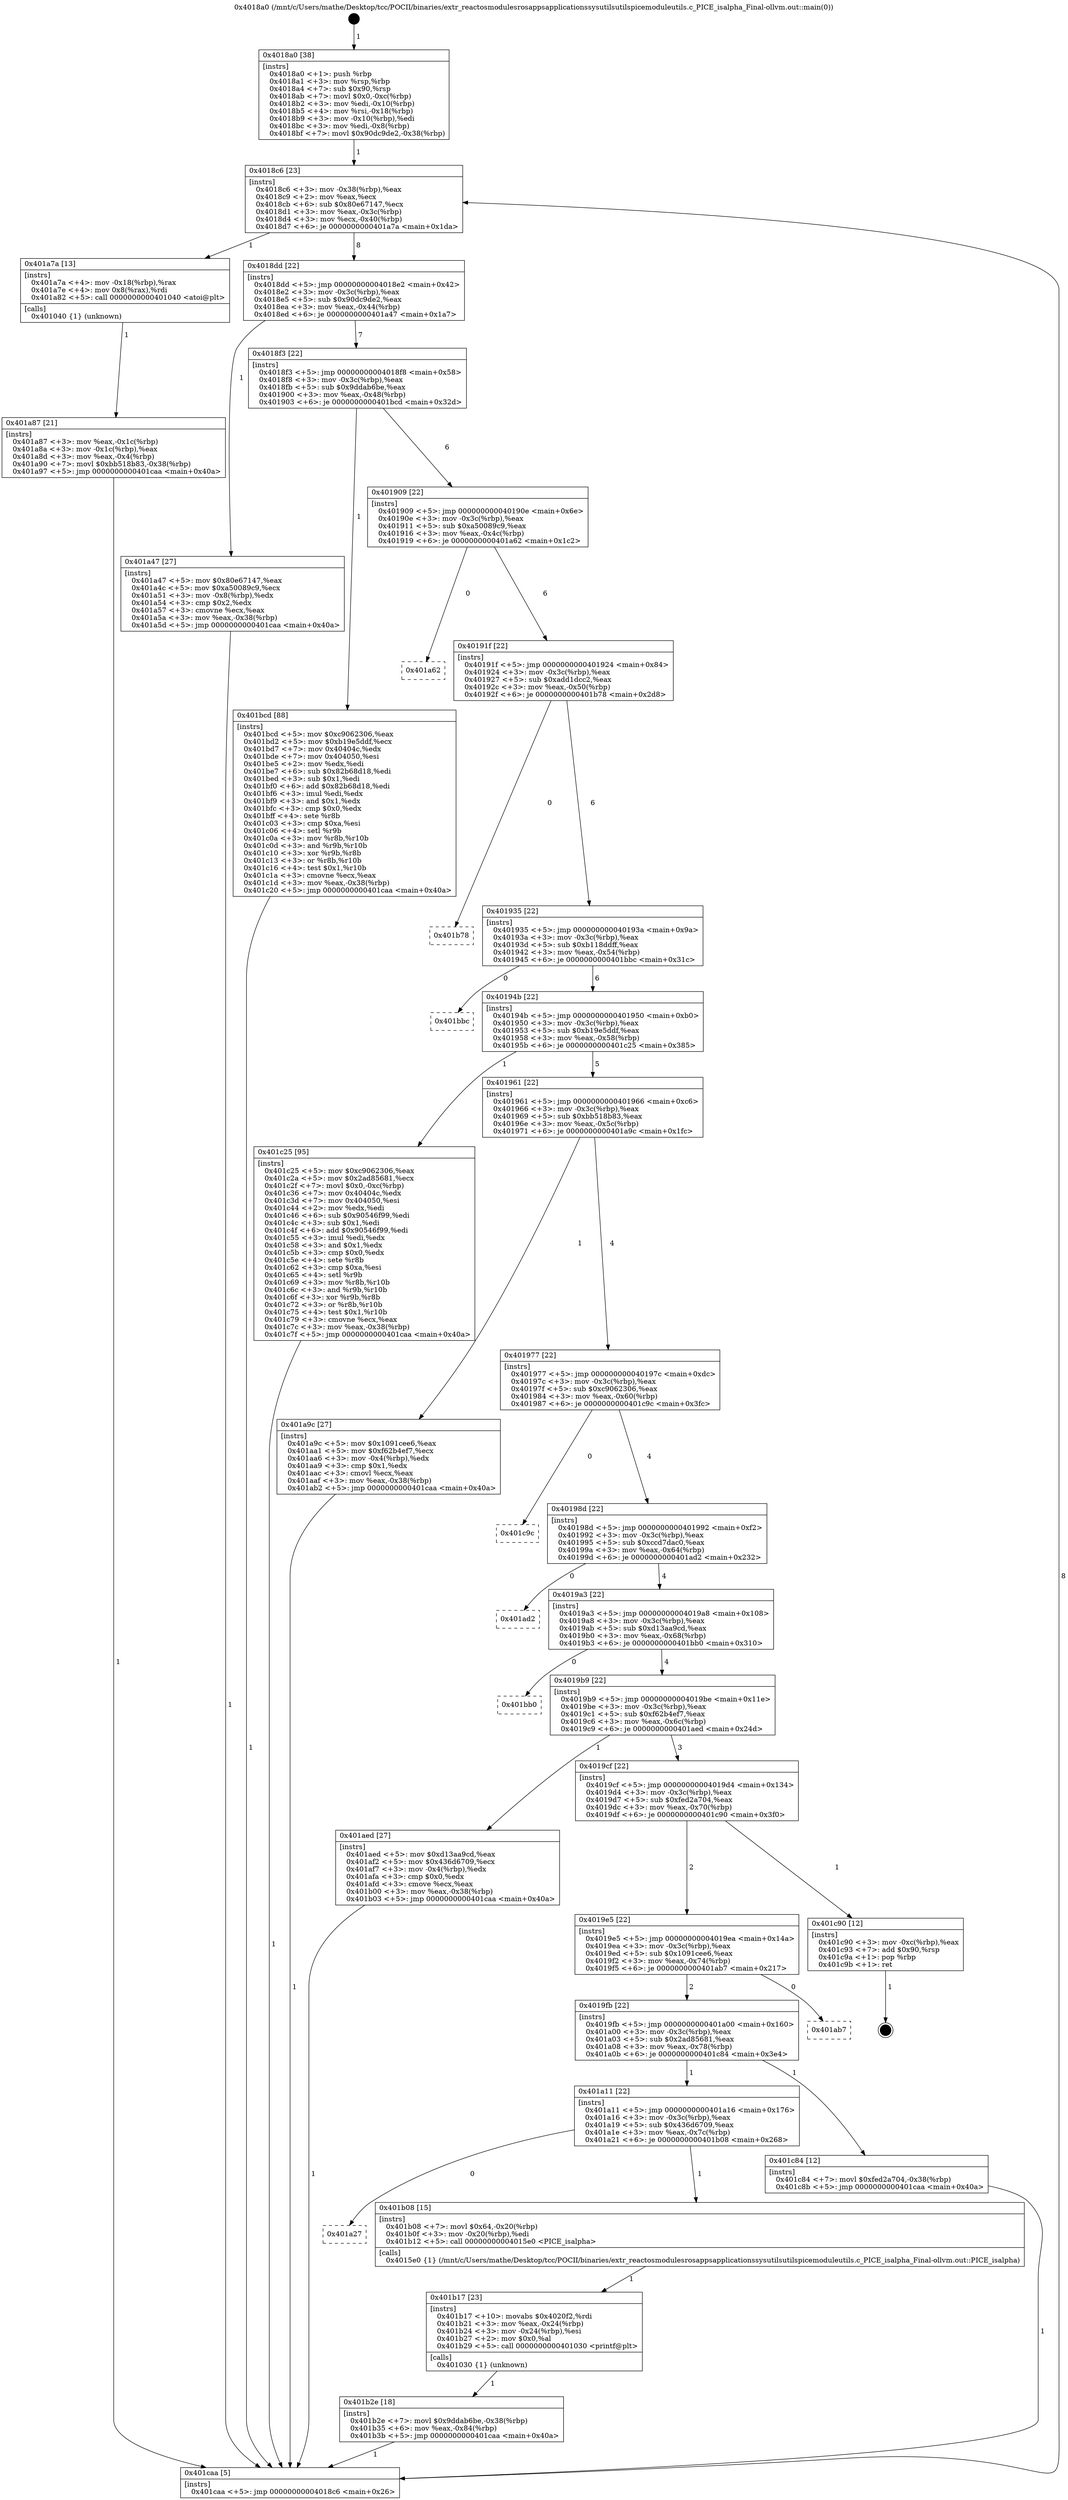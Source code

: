 digraph "0x4018a0" {
  label = "0x4018a0 (/mnt/c/Users/mathe/Desktop/tcc/POCII/binaries/extr_reactosmodulesrosappsapplicationssysutilsutilspicemoduleutils.c_PICE_isalpha_Final-ollvm.out::main(0))"
  labelloc = "t"
  node[shape=record]

  Entry [label="",width=0.3,height=0.3,shape=circle,fillcolor=black,style=filled]
  "0x4018c6" [label="{
     0x4018c6 [23]\l
     | [instrs]\l
     &nbsp;&nbsp;0x4018c6 \<+3\>: mov -0x38(%rbp),%eax\l
     &nbsp;&nbsp;0x4018c9 \<+2\>: mov %eax,%ecx\l
     &nbsp;&nbsp;0x4018cb \<+6\>: sub $0x80e67147,%ecx\l
     &nbsp;&nbsp;0x4018d1 \<+3\>: mov %eax,-0x3c(%rbp)\l
     &nbsp;&nbsp;0x4018d4 \<+3\>: mov %ecx,-0x40(%rbp)\l
     &nbsp;&nbsp;0x4018d7 \<+6\>: je 0000000000401a7a \<main+0x1da\>\l
  }"]
  "0x401a7a" [label="{
     0x401a7a [13]\l
     | [instrs]\l
     &nbsp;&nbsp;0x401a7a \<+4\>: mov -0x18(%rbp),%rax\l
     &nbsp;&nbsp;0x401a7e \<+4\>: mov 0x8(%rax),%rdi\l
     &nbsp;&nbsp;0x401a82 \<+5\>: call 0000000000401040 \<atoi@plt\>\l
     | [calls]\l
     &nbsp;&nbsp;0x401040 \{1\} (unknown)\l
  }"]
  "0x4018dd" [label="{
     0x4018dd [22]\l
     | [instrs]\l
     &nbsp;&nbsp;0x4018dd \<+5\>: jmp 00000000004018e2 \<main+0x42\>\l
     &nbsp;&nbsp;0x4018e2 \<+3\>: mov -0x3c(%rbp),%eax\l
     &nbsp;&nbsp;0x4018e5 \<+5\>: sub $0x90dc9de2,%eax\l
     &nbsp;&nbsp;0x4018ea \<+3\>: mov %eax,-0x44(%rbp)\l
     &nbsp;&nbsp;0x4018ed \<+6\>: je 0000000000401a47 \<main+0x1a7\>\l
  }"]
  Exit [label="",width=0.3,height=0.3,shape=circle,fillcolor=black,style=filled,peripheries=2]
  "0x401a47" [label="{
     0x401a47 [27]\l
     | [instrs]\l
     &nbsp;&nbsp;0x401a47 \<+5\>: mov $0x80e67147,%eax\l
     &nbsp;&nbsp;0x401a4c \<+5\>: mov $0xa50089c9,%ecx\l
     &nbsp;&nbsp;0x401a51 \<+3\>: mov -0x8(%rbp),%edx\l
     &nbsp;&nbsp;0x401a54 \<+3\>: cmp $0x2,%edx\l
     &nbsp;&nbsp;0x401a57 \<+3\>: cmovne %ecx,%eax\l
     &nbsp;&nbsp;0x401a5a \<+3\>: mov %eax,-0x38(%rbp)\l
     &nbsp;&nbsp;0x401a5d \<+5\>: jmp 0000000000401caa \<main+0x40a\>\l
  }"]
  "0x4018f3" [label="{
     0x4018f3 [22]\l
     | [instrs]\l
     &nbsp;&nbsp;0x4018f3 \<+5\>: jmp 00000000004018f8 \<main+0x58\>\l
     &nbsp;&nbsp;0x4018f8 \<+3\>: mov -0x3c(%rbp),%eax\l
     &nbsp;&nbsp;0x4018fb \<+5\>: sub $0x9ddab6be,%eax\l
     &nbsp;&nbsp;0x401900 \<+3\>: mov %eax,-0x48(%rbp)\l
     &nbsp;&nbsp;0x401903 \<+6\>: je 0000000000401bcd \<main+0x32d\>\l
  }"]
  "0x401caa" [label="{
     0x401caa [5]\l
     | [instrs]\l
     &nbsp;&nbsp;0x401caa \<+5\>: jmp 00000000004018c6 \<main+0x26\>\l
  }"]
  "0x4018a0" [label="{
     0x4018a0 [38]\l
     | [instrs]\l
     &nbsp;&nbsp;0x4018a0 \<+1\>: push %rbp\l
     &nbsp;&nbsp;0x4018a1 \<+3\>: mov %rsp,%rbp\l
     &nbsp;&nbsp;0x4018a4 \<+7\>: sub $0x90,%rsp\l
     &nbsp;&nbsp;0x4018ab \<+7\>: movl $0x0,-0xc(%rbp)\l
     &nbsp;&nbsp;0x4018b2 \<+3\>: mov %edi,-0x10(%rbp)\l
     &nbsp;&nbsp;0x4018b5 \<+4\>: mov %rsi,-0x18(%rbp)\l
     &nbsp;&nbsp;0x4018b9 \<+3\>: mov -0x10(%rbp),%edi\l
     &nbsp;&nbsp;0x4018bc \<+3\>: mov %edi,-0x8(%rbp)\l
     &nbsp;&nbsp;0x4018bf \<+7\>: movl $0x90dc9de2,-0x38(%rbp)\l
  }"]
  "0x401a87" [label="{
     0x401a87 [21]\l
     | [instrs]\l
     &nbsp;&nbsp;0x401a87 \<+3\>: mov %eax,-0x1c(%rbp)\l
     &nbsp;&nbsp;0x401a8a \<+3\>: mov -0x1c(%rbp),%eax\l
     &nbsp;&nbsp;0x401a8d \<+3\>: mov %eax,-0x4(%rbp)\l
     &nbsp;&nbsp;0x401a90 \<+7\>: movl $0xbb518b83,-0x38(%rbp)\l
     &nbsp;&nbsp;0x401a97 \<+5\>: jmp 0000000000401caa \<main+0x40a\>\l
  }"]
  "0x401b2e" [label="{
     0x401b2e [18]\l
     | [instrs]\l
     &nbsp;&nbsp;0x401b2e \<+7\>: movl $0x9ddab6be,-0x38(%rbp)\l
     &nbsp;&nbsp;0x401b35 \<+6\>: mov %eax,-0x84(%rbp)\l
     &nbsp;&nbsp;0x401b3b \<+5\>: jmp 0000000000401caa \<main+0x40a\>\l
  }"]
  "0x401bcd" [label="{
     0x401bcd [88]\l
     | [instrs]\l
     &nbsp;&nbsp;0x401bcd \<+5\>: mov $0xc9062306,%eax\l
     &nbsp;&nbsp;0x401bd2 \<+5\>: mov $0xb19e5ddf,%ecx\l
     &nbsp;&nbsp;0x401bd7 \<+7\>: mov 0x40404c,%edx\l
     &nbsp;&nbsp;0x401bde \<+7\>: mov 0x404050,%esi\l
     &nbsp;&nbsp;0x401be5 \<+2\>: mov %edx,%edi\l
     &nbsp;&nbsp;0x401be7 \<+6\>: sub $0x82b68d18,%edi\l
     &nbsp;&nbsp;0x401bed \<+3\>: sub $0x1,%edi\l
     &nbsp;&nbsp;0x401bf0 \<+6\>: add $0x82b68d18,%edi\l
     &nbsp;&nbsp;0x401bf6 \<+3\>: imul %edi,%edx\l
     &nbsp;&nbsp;0x401bf9 \<+3\>: and $0x1,%edx\l
     &nbsp;&nbsp;0x401bfc \<+3\>: cmp $0x0,%edx\l
     &nbsp;&nbsp;0x401bff \<+4\>: sete %r8b\l
     &nbsp;&nbsp;0x401c03 \<+3\>: cmp $0xa,%esi\l
     &nbsp;&nbsp;0x401c06 \<+4\>: setl %r9b\l
     &nbsp;&nbsp;0x401c0a \<+3\>: mov %r8b,%r10b\l
     &nbsp;&nbsp;0x401c0d \<+3\>: and %r9b,%r10b\l
     &nbsp;&nbsp;0x401c10 \<+3\>: xor %r9b,%r8b\l
     &nbsp;&nbsp;0x401c13 \<+3\>: or %r8b,%r10b\l
     &nbsp;&nbsp;0x401c16 \<+4\>: test $0x1,%r10b\l
     &nbsp;&nbsp;0x401c1a \<+3\>: cmovne %ecx,%eax\l
     &nbsp;&nbsp;0x401c1d \<+3\>: mov %eax,-0x38(%rbp)\l
     &nbsp;&nbsp;0x401c20 \<+5\>: jmp 0000000000401caa \<main+0x40a\>\l
  }"]
  "0x401909" [label="{
     0x401909 [22]\l
     | [instrs]\l
     &nbsp;&nbsp;0x401909 \<+5\>: jmp 000000000040190e \<main+0x6e\>\l
     &nbsp;&nbsp;0x40190e \<+3\>: mov -0x3c(%rbp),%eax\l
     &nbsp;&nbsp;0x401911 \<+5\>: sub $0xa50089c9,%eax\l
     &nbsp;&nbsp;0x401916 \<+3\>: mov %eax,-0x4c(%rbp)\l
     &nbsp;&nbsp;0x401919 \<+6\>: je 0000000000401a62 \<main+0x1c2\>\l
  }"]
  "0x401b17" [label="{
     0x401b17 [23]\l
     | [instrs]\l
     &nbsp;&nbsp;0x401b17 \<+10\>: movabs $0x4020f2,%rdi\l
     &nbsp;&nbsp;0x401b21 \<+3\>: mov %eax,-0x24(%rbp)\l
     &nbsp;&nbsp;0x401b24 \<+3\>: mov -0x24(%rbp),%esi\l
     &nbsp;&nbsp;0x401b27 \<+2\>: mov $0x0,%al\l
     &nbsp;&nbsp;0x401b29 \<+5\>: call 0000000000401030 \<printf@plt\>\l
     | [calls]\l
     &nbsp;&nbsp;0x401030 \{1\} (unknown)\l
  }"]
  "0x401a62" [label="{
     0x401a62\l
  }", style=dashed]
  "0x40191f" [label="{
     0x40191f [22]\l
     | [instrs]\l
     &nbsp;&nbsp;0x40191f \<+5\>: jmp 0000000000401924 \<main+0x84\>\l
     &nbsp;&nbsp;0x401924 \<+3\>: mov -0x3c(%rbp),%eax\l
     &nbsp;&nbsp;0x401927 \<+5\>: sub $0xadd1dcc2,%eax\l
     &nbsp;&nbsp;0x40192c \<+3\>: mov %eax,-0x50(%rbp)\l
     &nbsp;&nbsp;0x40192f \<+6\>: je 0000000000401b78 \<main+0x2d8\>\l
  }"]
  "0x401a27" [label="{
     0x401a27\l
  }", style=dashed]
  "0x401b78" [label="{
     0x401b78\l
  }", style=dashed]
  "0x401935" [label="{
     0x401935 [22]\l
     | [instrs]\l
     &nbsp;&nbsp;0x401935 \<+5\>: jmp 000000000040193a \<main+0x9a\>\l
     &nbsp;&nbsp;0x40193a \<+3\>: mov -0x3c(%rbp),%eax\l
     &nbsp;&nbsp;0x40193d \<+5\>: sub $0xb118ddff,%eax\l
     &nbsp;&nbsp;0x401942 \<+3\>: mov %eax,-0x54(%rbp)\l
     &nbsp;&nbsp;0x401945 \<+6\>: je 0000000000401bbc \<main+0x31c\>\l
  }"]
  "0x401b08" [label="{
     0x401b08 [15]\l
     | [instrs]\l
     &nbsp;&nbsp;0x401b08 \<+7\>: movl $0x64,-0x20(%rbp)\l
     &nbsp;&nbsp;0x401b0f \<+3\>: mov -0x20(%rbp),%edi\l
     &nbsp;&nbsp;0x401b12 \<+5\>: call 00000000004015e0 \<PICE_isalpha\>\l
     | [calls]\l
     &nbsp;&nbsp;0x4015e0 \{1\} (/mnt/c/Users/mathe/Desktop/tcc/POCII/binaries/extr_reactosmodulesrosappsapplicationssysutilsutilspicemoduleutils.c_PICE_isalpha_Final-ollvm.out::PICE_isalpha)\l
  }"]
  "0x401bbc" [label="{
     0x401bbc\l
  }", style=dashed]
  "0x40194b" [label="{
     0x40194b [22]\l
     | [instrs]\l
     &nbsp;&nbsp;0x40194b \<+5\>: jmp 0000000000401950 \<main+0xb0\>\l
     &nbsp;&nbsp;0x401950 \<+3\>: mov -0x3c(%rbp),%eax\l
     &nbsp;&nbsp;0x401953 \<+5\>: sub $0xb19e5ddf,%eax\l
     &nbsp;&nbsp;0x401958 \<+3\>: mov %eax,-0x58(%rbp)\l
     &nbsp;&nbsp;0x40195b \<+6\>: je 0000000000401c25 \<main+0x385\>\l
  }"]
  "0x401a11" [label="{
     0x401a11 [22]\l
     | [instrs]\l
     &nbsp;&nbsp;0x401a11 \<+5\>: jmp 0000000000401a16 \<main+0x176\>\l
     &nbsp;&nbsp;0x401a16 \<+3\>: mov -0x3c(%rbp),%eax\l
     &nbsp;&nbsp;0x401a19 \<+5\>: sub $0x436d6709,%eax\l
     &nbsp;&nbsp;0x401a1e \<+3\>: mov %eax,-0x7c(%rbp)\l
     &nbsp;&nbsp;0x401a21 \<+6\>: je 0000000000401b08 \<main+0x268\>\l
  }"]
  "0x401c25" [label="{
     0x401c25 [95]\l
     | [instrs]\l
     &nbsp;&nbsp;0x401c25 \<+5\>: mov $0xc9062306,%eax\l
     &nbsp;&nbsp;0x401c2a \<+5\>: mov $0x2ad85681,%ecx\l
     &nbsp;&nbsp;0x401c2f \<+7\>: movl $0x0,-0xc(%rbp)\l
     &nbsp;&nbsp;0x401c36 \<+7\>: mov 0x40404c,%edx\l
     &nbsp;&nbsp;0x401c3d \<+7\>: mov 0x404050,%esi\l
     &nbsp;&nbsp;0x401c44 \<+2\>: mov %edx,%edi\l
     &nbsp;&nbsp;0x401c46 \<+6\>: sub $0x90546f99,%edi\l
     &nbsp;&nbsp;0x401c4c \<+3\>: sub $0x1,%edi\l
     &nbsp;&nbsp;0x401c4f \<+6\>: add $0x90546f99,%edi\l
     &nbsp;&nbsp;0x401c55 \<+3\>: imul %edi,%edx\l
     &nbsp;&nbsp;0x401c58 \<+3\>: and $0x1,%edx\l
     &nbsp;&nbsp;0x401c5b \<+3\>: cmp $0x0,%edx\l
     &nbsp;&nbsp;0x401c5e \<+4\>: sete %r8b\l
     &nbsp;&nbsp;0x401c62 \<+3\>: cmp $0xa,%esi\l
     &nbsp;&nbsp;0x401c65 \<+4\>: setl %r9b\l
     &nbsp;&nbsp;0x401c69 \<+3\>: mov %r8b,%r10b\l
     &nbsp;&nbsp;0x401c6c \<+3\>: and %r9b,%r10b\l
     &nbsp;&nbsp;0x401c6f \<+3\>: xor %r9b,%r8b\l
     &nbsp;&nbsp;0x401c72 \<+3\>: or %r8b,%r10b\l
     &nbsp;&nbsp;0x401c75 \<+4\>: test $0x1,%r10b\l
     &nbsp;&nbsp;0x401c79 \<+3\>: cmovne %ecx,%eax\l
     &nbsp;&nbsp;0x401c7c \<+3\>: mov %eax,-0x38(%rbp)\l
     &nbsp;&nbsp;0x401c7f \<+5\>: jmp 0000000000401caa \<main+0x40a\>\l
  }"]
  "0x401961" [label="{
     0x401961 [22]\l
     | [instrs]\l
     &nbsp;&nbsp;0x401961 \<+5\>: jmp 0000000000401966 \<main+0xc6\>\l
     &nbsp;&nbsp;0x401966 \<+3\>: mov -0x3c(%rbp),%eax\l
     &nbsp;&nbsp;0x401969 \<+5\>: sub $0xbb518b83,%eax\l
     &nbsp;&nbsp;0x40196e \<+3\>: mov %eax,-0x5c(%rbp)\l
     &nbsp;&nbsp;0x401971 \<+6\>: je 0000000000401a9c \<main+0x1fc\>\l
  }"]
  "0x401c84" [label="{
     0x401c84 [12]\l
     | [instrs]\l
     &nbsp;&nbsp;0x401c84 \<+7\>: movl $0xfed2a704,-0x38(%rbp)\l
     &nbsp;&nbsp;0x401c8b \<+5\>: jmp 0000000000401caa \<main+0x40a\>\l
  }"]
  "0x401a9c" [label="{
     0x401a9c [27]\l
     | [instrs]\l
     &nbsp;&nbsp;0x401a9c \<+5\>: mov $0x1091cee6,%eax\l
     &nbsp;&nbsp;0x401aa1 \<+5\>: mov $0xf62b4ef7,%ecx\l
     &nbsp;&nbsp;0x401aa6 \<+3\>: mov -0x4(%rbp),%edx\l
     &nbsp;&nbsp;0x401aa9 \<+3\>: cmp $0x1,%edx\l
     &nbsp;&nbsp;0x401aac \<+3\>: cmovl %ecx,%eax\l
     &nbsp;&nbsp;0x401aaf \<+3\>: mov %eax,-0x38(%rbp)\l
     &nbsp;&nbsp;0x401ab2 \<+5\>: jmp 0000000000401caa \<main+0x40a\>\l
  }"]
  "0x401977" [label="{
     0x401977 [22]\l
     | [instrs]\l
     &nbsp;&nbsp;0x401977 \<+5\>: jmp 000000000040197c \<main+0xdc\>\l
     &nbsp;&nbsp;0x40197c \<+3\>: mov -0x3c(%rbp),%eax\l
     &nbsp;&nbsp;0x40197f \<+5\>: sub $0xc9062306,%eax\l
     &nbsp;&nbsp;0x401984 \<+3\>: mov %eax,-0x60(%rbp)\l
     &nbsp;&nbsp;0x401987 \<+6\>: je 0000000000401c9c \<main+0x3fc\>\l
  }"]
  "0x4019fb" [label="{
     0x4019fb [22]\l
     | [instrs]\l
     &nbsp;&nbsp;0x4019fb \<+5\>: jmp 0000000000401a00 \<main+0x160\>\l
     &nbsp;&nbsp;0x401a00 \<+3\>: mov -0x3c(%rbp),%eax\l
     &nbsp;&nbsp;0x401a03 \<+5\>: sub $0x2ad85681,%eax\l
     &nbsp;&nbsp;0x401a08 \<+3\>: mov %eax,-0x78(%rbp)\l
     &nbsp;&nbsp;0x401a0b \<+6\>: je 0000000000401c84 \<main+0x3e4\>\l
  }"]
  "0x401c9c" [label="{
     0x401c9c\l
  }", style=dashed]
  "0x40198d" [label="{
     0x40198d [22]\l
     | [instrs]\l
     &nbsp;&nbsp;0x40198d \<+5\>: jmp 0000000000401992 \<main+0xf2\>\l
     &nbsp;&nbsp;0x401992 \<+3\>: mov -0x3c(%rbp),%eax\l
     &nbsp;&nbsp;0x401995 \<+5\>: sub $0xccd7dac0,%eax\l
     &nbsp;&nbsp;0x40199a \<+3\>: mov %eax,-0x64(%rbp)\l
     &nbsp;&nbsp;0x40199d \<+6\>: je 0000000000401ad2 \<main+0x232\>\l
  }"]
  "0x401ab7" [label="{
     0x401ab7\l
  }", style=dashed]
  "0x401ad2" [label="{
     0x401ad2\l
  }", style=dashed]
  "0x4019a3" [label="{
     0x4019a3 [22]\l
     | [instrs]\l
     &nbsp;&nbsp;0x4019a3 \<+5\>: jmp 00000000004019a8 \<main+0x108\>\l
     &nbsp;&nbsp;0x4019a8 \<+3\>: mov -0x3c(%rbp),%eax\l
     &nbsp;&nbsp;0x4019ab \<+5\>: sub $0xd13aa9cd,%eax\l
     &nbsp;&nbsp;0x4019b0 \<+3\>: mov %eax,-0x68(%rbp)\l
     &nbsp;&nbsp;0x4019b3 \<+6\>: je 0000000000401bb0 \<main+0x310\>\l
  }"]
  "0x4019e5" [label="{
     0x4019e5 [22]\l
     | [instrs]\l
     &nbsp;&nbsp;0x4019e5 \<+5\>: jmp 00000000004019ea \<main+0x14a\>\l
     &nbsp;&nbsp;0x4019ea \<+3\>: mov -0x3c(%rbp),%eax\l
     &nbsp;&nbsp;0x4019ed \<+5\>: sub $0x1091cee6,%eax\l
     &nbsp;&nbsp;0x4019f2 \<+3\>: mov %eax,-0x74(%rbp)\l
     &nbsp;&nbsp;0x4019f5 \<+6\>: je 0000000000401ab7 \<main+0x217\>\l
  }"]
  "0x401bb0" [label="{
     0x401bb0\l
  }", style=dashed]
  "0x4019b9" [label="{
     0x4019b9 [22]\l
     | [instrs]\l
     &nbsp;&nbsp;0x4019b9 \<+5\>: jmp 00000000004019be \<main+0x11e\>\l
     &nbsp;&nbsp;0x4019be \<+3\>: mov -0x3c(%rbp),%eax\l
     &nbsp;&nbsp;0x4019c1 \<+5\>: sub $0xf62b4ef7,%eax\l
     &nbsp;&nbsp;0x4019c6 \<+3\>: mov %eax,-0x6c(%rbp)\l
     &nbsp;&nbsp;0x4019c9 \<+6\>: je 0000000000401aed \<main+0x24d\>\l
  }"]
  "0x401c90" [label="{
     0x401c90 [12]\l
     | [instrs]\l
     &nbsp;&nbsp;0x401c90 \<+3\>: mov -0xc(%rbp),%eax\l
     &nbsp;&nbsp;0x401c93 \<+7\>: add $0x90,%rsp\l
     &nbsp;&nbsp;0x401c9a \<+1\>: pop %rbp\l
     &nbsp;&nbsp;0x401c9b \<+1\>: ret\l
  }"]
  "0x401aed" [label="{
     0x401aed [27]\l
     | [instrs]\l
     &nbsp;&nbsp;0x401aed \<+5\>: mov $0xd13aa9cd,%eax\l
     &nbsp;&nbsp;0x401af2 \<+5\>: mov $0x436d6709,%ecx\l
     &nbsp;&nbsp;0x401af7 \<+3\>: mov -0x4(%rbp),%edx\l
     &nbsp;&nbsp;0x401afa \<+3\>: cmp $0x0,%edx\l
     &nbsp;&nbsp;0x401afd \<+3\>: cmove %ecx,%eax\l
     &nbsp;&nbsp;0x401b00 \<+3\>: mov %eax,-0x38(%rbp)\l
     &nbsp;&nbsp;0x401b03 \<+5\>: jmp 0000000000401caa \<main+0x40a\>\l
  }"]
  "0x4019cf" [label="{
     0x4019cf [22]\l
     | [instrs]\l
     &nbsp;&nbsp;0x4019cf \<+5\>: jmp 00000000004019d4 \<main+0x134\>\l
     &nbsp;&nbsp;0x4019d4 \<+3\>: mov -0x3c(%rbp),%eax\l
     &nbsp;&nbsp;0x4019d7 \<+5\>: sub $0xfed2a704,%eax\l
     &nbsp;&nbsp;0x4019dc \<+3\>: mov %eax,-0x70(%rbp)\l
     &nbsp;&nbsp;0x4019df \<+6\>: je 0000000000401c90 \<main+0x3f0\>\l
  }"]
  Entry -> "0x4018a0" [label=" 1"]
  "0x4018c6" -> "0x401a7a" [label=" 1"]
  "0x4018c6" -> "0x4018dd" [label=" 8"]
  "0x401c90" -> Exit [label=" 1"]
  "0x4018dd" -> "0x401a47" [label=" 1"]
  "0x4018dd" -> "0x4018f3" [label=" 7"]
  "0x401a47" -> "0x401caa" [label=" 1"]
  "0x4018a0" -> "0x4018c6" [label=" 1"]
  "0x401caa" -> "0x4018c6" [label=" 8"]
  "0x401a7a" -> "0x401a87" [label=" 1"]
  "0x401a87" -> "0x401caa" [label=" 1"]
  "0x401c84" -> "0x401caa" [label=" 1"]
  "0x4018f3" -> "0x401bcd" [label=" 1"]
  "0x4018f3" -> "0x401909" [label=" 6"]
  "0x401c25" -> "0x401caa" [label=" 1"]
  "0x401909" -> "0x401a62" [label=" 0"]
  "0x401909" -> "0x40191f" [label=" 6"]
  "0x401bcd" -> "0x401caa" [label=" 1"]
  "0x40191f" -> "0x401b78" [label=" 0"]
  "0x40191f" -> "0x401935" [label=" 6"]
  "0x401b2e" -> "0x401caa" [label=" 1"]
  "0x401935" -> "0x401bbc" [label=" 0"]
  "0x401935" -> "0x40194b" [label=" 6"]
  "0x401b17" -> "0x401b2e" [label=" 1"]
  "0x40194b" -> "0x401c25" [label=" 1"]
  "0x40194b" -> "0x401961" [label=" 5"]
  "0x401a11" -> "0x401a27" [label=" 0"]
  "0x401961" -> "0x401a9c" [label=" 1"]
  "0x401961" -> "0x401977" [label=" 4"]
  "0x401a9c" -> "0x401caa" [label=" 1"]
  "0x401a11" -> "0x401b08" [label=" 1"]
  "0x401977" -> "0x401c9c" [label=" 0"]
  "0x401977" -> "0x40198d" [label=" 4"]
  "0x4019fb" -> "0x401a11" [label=" 1"]
  "0x40198d" -> "0x401ad2" [label=" 0"]
  "0x40198d" -> "0x4019a3" [label=" 4"]
  "0x4019fb" -> "0x401c84" [label=" 1"]
  "0x4019a3" -> "0x401bb0" [label=" 0"]
  "0x4019a3" -> "0x4019b9" [label=" 4"]
  "0x4019e5" -> "0x4019fb" [label=" 2"]
  "0x4019b9" -> "0x401aed" [label=" 1"]
  "0x4019b9" -> "0x4019cf" [label=" 3"]
  "0x401aed" -> "0x401caa" [label=" 1"]
  "0x4019e5" -> "0x401ab7" [label=" 0"]
  "0x4019cf" -> "0x401c90" [label=" 1"]
  "0x4019cf" -> "0x4019e5" [label=" 2"]
  "0x401b08" -> "0x401b17" [label=" 1"]
}
